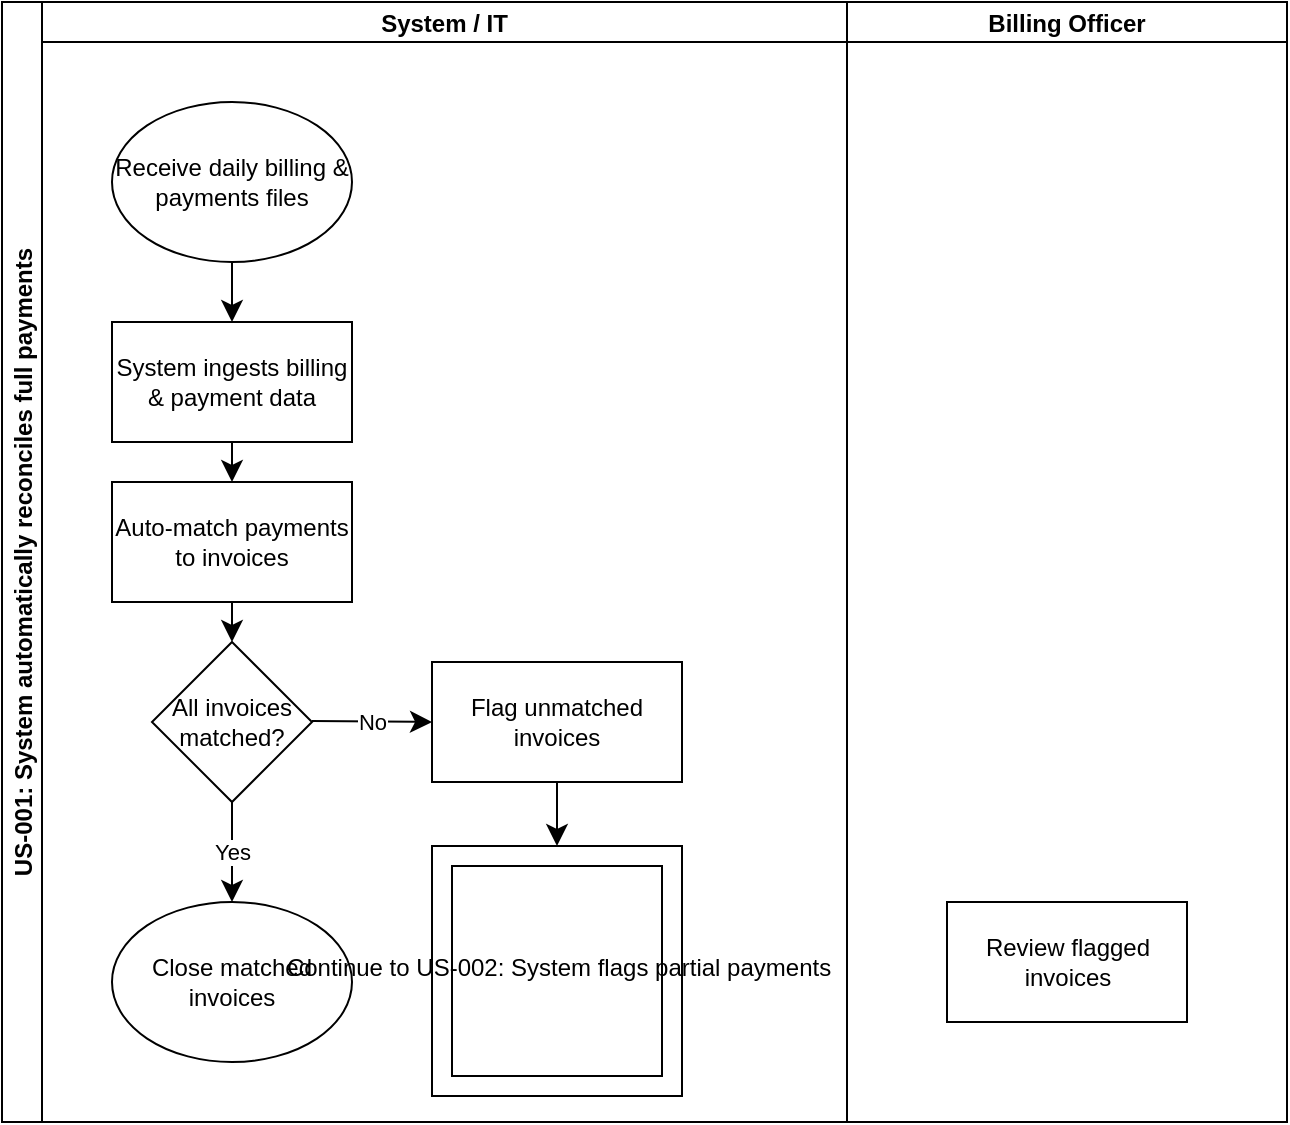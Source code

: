<mxfile version="28.2.0" pages="9">
  <diagram name="Page-1" id="R4zYMKAZUH1EfL0LNs-L">
    <mxGraphModel dx="1188" dy="769" grid="1" gridSize="10" guides="1" tooltips="1" connect="1" arrows="1" fold="1" page="1" pageScale="1" pageWidth="827" pageHeight="1169" math="0" shadow="0">
      <root>
        <mxCell id="0" />
        <mxCell id="1" parent="0" />
        <mxCell id="-iUmL4_1PFdcWPyyGIMi-21" value="US-001: System automatically reconciles full payments" style="swimlane;childLayout=stackLayout;resizeParent=1;resizeParentMax=0;startSize=20;horizontal=0;horizontalStack=1;" vertex="1" parent="1">
          <mxGeometry x="40" y="40" width="642.5" height="560" as="geometry" />
        </mxCell>
        <mxCell id="-iUmL4_1PFdcWPyyGIMi-22" value="System / IT " style="swimlane;startSize=20;" vertex="1" parent="-iUmL4_1PFdcWPyyGIMi-21">
          <mxGeometry x="20" width="402.5" height="560" as="geometry">
            <mxRectangle x="20" width="32" height="560" as="alternateBounds" />
          </mxGeometry>
        </mxCell>
        <mxCell id="-iUmL4_1PFdcWPyyGIMi-23" style="edgeStyle=none;curved=1;rounded=0;orthogonalLoop=1;jettySize=auto;html=1;exitX=0.5;exitY=1;exitDx=0;exitDy=0;entryX=0.5;entryY=0;entryDx=0;entryDy=0;fontSize=12;startSize=8;endSize=8;" edge="1" parent="-iUmL4_1PFdcWPyyGIMi-22" source="-iUmL4_1PFdcWPyyGIMi-24" target="-iUmL4_1PFdcWPyyGIMi-26">
          <mxGeometry relative="1" as="geometry" />
        </mxCell>
        <mxCell id="-iUmL4_1PFdcWPyyGIMi-24" value="Receive daily billing &amp;amp; payments files" style="ellipse;whiteSpace=wrap;html=1;" vertex="1" parent="-iUmL4_1PFdcWPyyGIMi-22">
          <mxGeometry x="35" y="50" width="120" height="80" as="geometry" />
        </mxCell>
        <mxCell id="-iUmL4_1PFdcWPyyGIMi-25" style="edgeStyle=none;curved=1;rounded=0;orthogonalLoop=1;jettySize=auto;html=1;exitX=0.5;exitY=1;exitDx=0;exitDy=0;entryX=0.5;entryY=0;entryDx=0;entryDy=0;fontSize=12;startSize=8;endSize=8;" edge="1" parent="-iUmL4_1PFdcWPyyGIMi-22" source="-iUmL4_1PFdcWPyyGIMi-26" target="-iUmL4_1PFdcWPyyGIMi-28">
          <mxGeometry relative="1" as="geometry" />
        </mxCell>
        <mxCell id="-iUmL4_1PFdcWPyyGIMi-26" value="System ingests billing &amp;amp; payment data" style="rounded=0;whiteSpace=wrap;html=1;" vertex="1" parent="-iUmL4_1PFdcWPyyGIMi-22">
          <mxGeometry x="35" y="160" width="120" height="60" as="geometry" />
        </mxCell>
        <mxCell id="-iUmL4_1PFdcWPyyGIMi-27" style="edgeStyle=none;curved=1;rounded=0;orthogonalLoop=1;jettySize=auto;html=1;exitX=0.5;exitY=1;exitDx=0;exitDy=0;entryX=0.5;entryY=0;entryDx=0;entryDy=0;fontSize=12;startSize=8;endSize=8;" edge="1" parent="-iUmL4_1PFdcWPyyGIMi-22" source="-iUmL4_1PFdcWPyyGIMi-28" target="-iUmL4_1PFdcWPyyGIMi-29">
          <mxGeometry relative="1" as="geometry" />
        </mxCell>
        <mxCell id="-iUmL4_1PFdcWPyyGIMi-28" value="Auto-match payments to invoices" style="rounded=0;whiteSpace=wrap;html=1;" vertex="1" parent="-iUmL4_1PFdcWPyyGIMi-22">
          <mxGeometry x="35" y="240" width="120" height="60" as="geometry" />
        </mxCell>
        <mxCell id="-iUmL4_1PFdcWPyyGIMi-29" value="All invoices matched?" style="rhombus;whiteSpace=wrap;html=1;" vertex="1" parent="-iUmL4_1PFdcWPyyGIMi-22">
          <mxGeometry x="55" y="320" width="80" height="80" as="geometry" />
        </mxCell>
        <mxCell id="-iUmL4_1PFdcWPyyGIMi-30" value="Close matched invoices" style="ellipse;whiteSpace=wrap;html=1;" vertex="1" parent="-iUmL4_1PFdcWPyyGIMi-22">
          <mxGeometry x="35" y="450" width="120" height="80" as="geometry" />
        </mxCell>
        <mxCell id="-iUmL4_1PFdcWPyyGIMi-31" value="Flag unmatched invoices" style="rounded=0;whiteSpace=wrap;html=1;" vertex="1" parent="-iUmL4_1PFdcWPyyGIMi-22">
          <mxGeometry x="195" y="330" width="125" height="60" as="geometry" />
        </mxCell>
        <mxCell id="-iUmL4_1PFdcWPyyGIMi-32" value="" style="endArrow=classic;html=1;rounded=0;fontSize=12;startSize=8;endSize=8;curved=1;entryX=0;entryY=0.5;entryDx=0;entryDy=0;" edge="1" parent="-iUmL4_1PFdcWPyyGIMi-22" target="-iUmL4_1PFdcWPyyGIMi-31">
          <mxGeometry relative="1" as="geometry">
            <mxPoint x="135" y="359.5" as="sourcePoint" />
            <mxPoint x="205" y="360" as="targetPoint" />
          </mxGeometry>
        </mxCell>
        <mxCell id="-iUmL4_1PFdcWPyyGIMi-33" value="No" style="edgeLabel;resizable=0;html=1;;align=center;verticalAlign=middle;" connectable="0" vertex="1" parent="-iUmL4_1PFdcWPyyGIMi-32">
          <mxGeometry relative="1" as="geometry" />
        </mxCell>
        <mxCell id="-iUmL4_1PFdcWPyyGIMi-34" value="" style="endArrow=classic;html=1;rounded=0;fontSize=12;startSize=8;endSize=8;curved=1;entryX=0.5;entryY=0;entryDx=0;entryDy=0;" edge="1" parent="-iUmL4_1PFdcWPyyGIMi-22" target="-iUmL4_1PFdcWPyyGIMi-30">
          <mxGeometry relative="1" as="geometry">
            <mxPoint x="95" y="400" as="sourcePoint" />
            <mxPoint x="255" y="400" as="targetPoint" />
          </mxGeometry>
        </mxCell>
        <mxCell id="-iUmL4_1PFdcWPyyGIMi-35" value="Yes" style="edgeLabel;resizable=0;html=1;;align=center;verticalAlign=middle;" connectable="0" vertex="1" parent="-iUmL4_1PFdcWPyyGIMi-34">
          <mxGeometry relative="1" as="geometry" />
        </mxCell>
        <mxCell id="-iUmL4_1PFdcWPyyGIMi-36" value="" style="verticalLabelPosition=bottom;verticalAlign=top;html=1;shape=mxgraph.basic.frame;dx=10;whiteSpace=wrap;" vertex="1" parent="-iUmL4_1PFdcWPyyGIMi-22">
          <mxGeometry x="195" y="422" width="125" height="125" as="geometry" />
        </mxCell>
        <mxCell id="-iUmL4_1PFdcWPyyGIMi-37" value="&lt;span style=&quot;font-size: 12px; text-wrap-mode: wrap;&quot;&gt;Continue to US-002:&amp;nbsp;System flags partial payments&lt;/span&gt;" style="text;html=1;align=center;verticalAlign=middle;resizable=0;points=[];autosize=1;strokeColor=none;fillColor=none;fontSize=16;" vertex="1" parent="-iUmL4_1PFdcWPyyGIMi-22">
          <mxGeometry x="112.5" y="465" width="290" height="31" as="geometry" />
        </mxCell>
        <mxCell id="-iUmL4_1PFdcWPyyGIMi-38" style="edgeStyle=none;curved=1;rounded=0;orthogonalLoop=1;jettySize=auto;html=1;exitX=0.5;exitY=1;exitDx=0;exitDy=0;entryX=0.5;entryY=0;entryDx=0;entryDy=0;entryPerimeter=0;fontSize=12;startSize=8;endSize=8;" edge="1" parent="-iUmL4_1PFdcWPyyGIMi-22" source="-iUmL4_1PFdcWPyyGIMi-31" target="-iUmL4_1PFdcWPyyGIMi-36">
          <mxGeometry relative="1" as="geometry" />
        </mxCell>
        <mxCell id="-iUmL4_1PFdcWPyyGIMi-39" value="Billing Officer" style="swimlane;startSize=20;" vertex="1" parent="-iUmL4_1PFdcWPyyGIMi-21">
          <mxGeometry x="422.5" width="220" height="560" as="geometry" />
        </mxCell>
        <mxCell id="-iUmL4_1PFdcWPyyGIMi-40" value="Review flagged invoices" style="rounded=0;whiteSpace=wrap;html=1;" vertex="1" parent="-iUmL4_1PFdcWPyyGIMi-39">
          <mxGeometry x="50" y="450" width="120" height="60" as="geometry" />
        </mxCell>
      </root>
    </mxGraphModel>
  </diagram>
  <diagram id="3BdS2pwbt9mrFKYtVr_9" name="Page-2">
    <mxGraphModel dx="861" dy="776" grid="1" gridSize="10" guides="1" tooltips="1" connect="1" arrows="1" fold="1" page="1" pageScale="1" pageWidth="827" pageHeight="1169" math="0" shadow="0">
      <root>
        <mxCell id="0" />
        <mxCell id="1" parent="0" />
        <mxCell id="OYBeeCawDCVQtdTFkf4j-1" value="US-002: Flag Partial Payments" style="swimlane;childLayout=stackLayout;resizeParent=1;resizeParentMax=0;startSize=20;horizontal=0;horizontalStack=1;" parent="1" vertex="1">
          <mxGeometry x="40" y="50" width="642.5" height="640" as="geometry" />
        </mxCell>
        <mxCell id="OYBeeCawDCVQtdTFkf4j-2" value="System / IT " style="swimlane;startSize=20;" parent="OYBeeCawDCVQtdTFkf4j-1" vertex="1">
          <mxGeometry x="20" width="402.5" height="640" as="geometry">
            <mxRectangle x="20" width="32" height="560" as="alternateBounds" />
          </mxGeometry>
        </mxCell>
        <mxCell id="OYBeeCawDCVQtdTFkf4j-3" style="edgeStyle=none;curved=1;rounded=0;orthogonalLoop=1;jettySize=auto;html=1;exitX=0.5;exitY=1;exitDx=0;exitDy=0;entryX=0.5;entryY=0;entryDx=0;entryDy=0;fontSize=12;startSize=8;endSize=8;" parent="OYBeeCawDCVQtdTFkf4j-2" source="OYBeeCawDCVQtdTFkf4j-4" target="OYBeeCawDCVQtdTFkf4j-6" edge="1">
          <mxGeometry relative="1" as="geometry" />
        </mxCell>
        <mxCell id="OYBeeCawDCVQtdTFkf4j-4" value="&lt;div&gt;Receive partial / unmatched&lt;span style=&quot;background-color: transparent; color: light-dark(rgb(0, 0, 0), rgb(255, 255, 255));&quot;&gt;&amp;nbsp;invoices from US-001&lt;/span&gt;&lt;/div&gt;" style="rounded=0;whiteSpace=wrap;html=1;" parent="OYBeeCawDCVQtdTFkf4j-2" vertex="1">
          <mxGeometry x="35" y="40" width="120" height="80" as="geometry" />
        </mxCell>
        <mxCell id="OYBeeCawDCVQtdTFkf4j-5" style="edgeStyle=none;curved=1;rounded=0;orthogonalLoop=1;jettySize=auto;html=1;exitX=0.5;exitY=1;exitDx=0;exitDy=0;entryX=0.5;entryY=0;entryDx=0;entryDy=0;fontSize=12;startSize=8;endSize=8;" parent="OYBeeCawDCVQtdTFkf4j-2" source="OYBeeCawDCVQtdTFkf4j-6" target="OYBeeCawDCVQtdTFkf4j-7" edge="1">
          <mxGeometry relative="1" as="geometry" />
        </mxCell>
        <mxCell id="OYBeeCawDCVQtdTFkf4j-6" value="Check if payment &amp;lt; invoice" style="rounded=0;whiteSpace=wrap;html=1;" parent="OYBeeCawDCVQtdTFkf4j-2" vertex="1">
          <mxGeometry x="35" y="150" width="120" height="60" as="geometry" />
        </mxCell>
        <mxCell id="OYBeeCawDCVQtdTFkf4j-7" value="Is payment partial?" style="rhombus;whiteSpace=wrap;html=1;" parent="OYBeeCawDCVQtdTFkf4j-2" vertex="1">
          <mxGeometry x="55" y="250" width="80" height="80" as="geometry" />
        </mxCell>
        <mxCell id="OYBeeCawDCVQtdTFkf4j-8" value="Route to investigation /&amp;nbsp;closure by Billing Officer" style="rounded=0;whiteSpace=wrap;html=1;" parent="OYBeeCawDCVQtdTFkf4j-2" vertex="1">
          <mxGeometry x="195" y="260" width="125" height="60" as="geometry" />
        </mxCell>
        <mxCell id="OYBeeCawDCVQtdTFkf4j-9" value="" style="endArrow=classic;html=1;rounded=0;fontSize=12;startSize=8;endSize=8;curved=1;entryX=0;entryY=0.5;entryDx=0;entryDy=0;exitX=1;exitY=0.5;exitDx=0;exitDy=0;" parent="OYBeeCawDCVQtdTFkf4j-2" source="OYBeeCawDCVQtdTFkf4j-7" target="OYBeeCawDCVQtdTFkf4j-8" edge="1">
          <mxGeometry relative="1" as="geometry">
            <mxPoint x="135" y="359.5" as="sourcePoint" />
            <mxPoint x="205" y="360" as="targetPoint" />
          </mxGeometry>
        </mxCell>
        <mxCell id="OYBeeCawDCVQtdTFkf4j-10" value="No" style="edgeLabel;resizable=0;html=1;;align=center;verticalAlign=middle;" parent="OYBeeCawDCVQtdTFkf4j-9" connectable="0" vertex="1">
          <mxGeometry relative="1" as="geometry" />
        </mxCell>
        <mxCell id="OYBeeCawDCVQtdTFkf4j-11" value="" style="endArrow=classic;html=1;rounded=0;fontSize=12;startSize=8;endSize=8;curved=1;entryX=0.5;entryY=0;entryDx=0;entryDy=0;exitX=0.5;exitY=1;exitDx=0;exitDy=0;" parent="OYBeeCawDCVQtdTFkf4j-2" source="OYBeeCawDCVQtdTFkf4j-7" target="OYBeeCawDCVQtdTFkf4j-14" edge="1">
          <mxGeometry relative="1" as="geometry">
            <mxPoint x="95" y="400" as="sourcePoint" />
            <mxPoint x="95" y="450" as="targetPoint" />
          </mxGeometry>
        </mxCell>
        <mxCell id="OYBeeCawDCVQtdTFkf4j-12" value="Yes" style="edgeLabel;resizable=0;html=1;;align=center;verticalAlign=middle;" parent="OYBeeCawDCVQtdTFkf4j-11" connectable="0" vertex="1">
          <mxGeometry relative="1" as="geometry" />
        </mxCell>
        <mxCell id="OYBeeCawDCVQtdTFkf4j-13" style="edgeStyle=none;curved=1;rounded=0;orthogonalLoop=1;jettySize=auto;html=1;exitX=0.5;exitY=1;exitDx=0;exitDy=0;entryX=0.5;entryY=0;entryDx=0;entryDy=0;fontSize=12;startSize=8;endSize=8;" parent="OYBeeCawDCVQtdTFkf4j-2" source="OYBeeCawDCVQtdTFkf4j-14" target="OYBeeCawDCVQtdTFkf4j-16" edge="1">
          <mxGeometry relative="1" as="geometry" />
        </mxCell>
        <mxCell id="OYBeeCawDCVQtdTFkf4j-14" value="Flag invoice as exception" style="rounded=0;whiteSpace=wrap;html=1;" parent="OYBeeCawDCVQtdTFkf4j-2" vertex="1">
          <mxGeometry x="35" y="380" width="120" height="60" as="geometry" />
        </mxCell>
        <mxCell id="OYBeeCawDCVQtdTFkf4j-15" style="edgeStyle=none;curved=1;rounded=0;orthogonalLoop=1;jettySize=auto;html=1;exitX=0.5;exitY=1;exitDx=0;exitDy=0;entryX=0.5;entryY=0;entryDx=0;entryDy=0;fontSize=12;startSize=8;endSize=8;" parent="OYBeeCawDCVQtdTFkf4j-2" source="OYBeeCawDCVQtdTFkf4j-16" target="OYBeeCawDCVQtdTFkf4j-17" edge="1">
          <mxGeometry relative="1" as="geometry" />
        </mxCell>
        <mxCell id="OYBeeCawDCVQtdTFkf4j-16" value="Update exception dashboard" style="rounded=0;whiteSpace=wrap;html=1;" parent="OYBeeCawDCVQtdTFkf4j-2" vertex="1">
          <mxGeometry x="35" y="470" width="120" height="60" as="geometry" />
        </mxCell>
        <mxCell id="OYBeeCawDCVQtdTFkf4j-17" value="Send notification" style="rounded=0;whiteSpace=wrap;html=1;" parent="OYBeeCawDCVQtdTFkf4j-2" vertex="1">
          <mxGeometry x="35" y="560" width="120" height="60" as="geometry" />
        </mxCell>
        <mxCell id="OYBeeCawDCVQtdTFkf4j-18" value="Billing Officer" style="swimlane;startSize=20;" parent="OYBeeCawDCVQtdTFkf4j-1" vertex="1">
          <mxGeometry x="422.5" width="220" height="640" as="geometry" />
        </mxCell>
        <mxCell id="OYBeeCawDCVQtdTFkf4j-19" value="Review flagged invoices" style="rounded=0;whiteSpace=wrap;html=1;" parent="OYBeeCawDCVQtdTFkf4j-18" vertex="1">
          <mxGeometry x="37.5" y="560" width="120" height="60" as="geometry" />
        </mxCell>
      </root>
    </mxGraphModel>
  </diagram>
  <diagram id="8pcA9HJnTX96gH-g-ODv" name="Page-3">
    <mxGraphModel dx="703" dy="776" grid="1" gridSize="10" guides="1" tooltips="1" connect="1" arrows="1" fold="1" page="1" pageScale="1" pageWidth="827" pageHeight="1169" math="0" shadow="0">
      <root>
        <mxCell id="0" />
        <mxCell id="1" parent="0" />
        <mxCell id="eta5xOyfLTWFqL1DB3Kz-1" value="Pool" style="swimlane;childLayout=stackLayout;resizeParent=1;resizeParentMax=0;horizontal=1;startSize=20;horizontalStack=0;html=1;" vertex="1" parent="1">
          <mxGeometry x="40" y="40" width="840" height="520" as="geometry" />
        </mxCell>
        <mxCell id="eta5xOyfLTWFqL1DB3Kz-2" value="System / IT" style="swimlane;startSize=20;horizontal=0;html=1;" vertex="1" parent="eta5xOyfLTWFqL1DB3Kz-1">
          <mxGeometry y="20" width="840" height="350" as="geometry" />
        </mxCell>
        <mxCell id="eta5xOyfLTWFqL1DB3Kz-3" value="Daily reconciliation runs" style="ellipse;whiteSpace=wrap;html=1;" vertex="1" parent="eta5xOyfLTWFqL1DB3Kz-2">
          <mxGeometry x="50" y="20" width="120" height="60" as="geometry" />
        </mxCell>
        <mxCell id="eta5xOyfLTWFqL1DB3Kz-4" value="Invoice successfully reconciled?" style="rhombus;whiteSpace=wrap;html=1;" vertex="1" parent="eta5xOyfLTWFqL1DB3Kz-2">
          <mxGeometry x="50" y="120" width="120" height="90" as="geometry" />
        </mxCell>
        <mxCell id="eta5xOyfLTWFqL1DB3Kz-5" value="End" style="ellipse;whiteSpace=wrap;html=1;" vertex="1" parent="eta5xOyfLTWFqL1DB3Kz-2">
          <mxGeometry x="50" y="270" width="120" height="50" as="geometry" />
        </mxCell>
        <mxCell id="eta5xOyfLTWFqL1DB3Kz-6" value="" style="endArrow=classic;html=1;rounded=0;fontSize=12;startSize=8;endSize=8;curved=1;exitX=0.5;exitY=1;exitDx=0;exitDy=0;" edge="1" parent="eta5xOyfLTWFqL1DB3Kz-2" source="eta5xOyfLTWFqL1DB3Kz-4" target="eta5xOyfLTWFqL1DB3Kz-5">
          <mxGeometry relative="1" as="geometry">
            <mxPoint x="230" y="319.5" as="sourcePoint" />
            <mxPoint x="290" y="250" as="targetPoint" />
          </mxGeometry>
        </mxCell>
        <mxCell id="eta5xOyfLTWFqL1DB3Kz-7" value="No" style="edgeLabel;resizable=0;html=1;;align=center;verticalAlign=middle;" connectable="0" vertex="1" parent="eta5xOyfLTWFqL1DB3Kz-6">
          <mxGeometry relative="1" as="geometry" />
        </mxCell>
        <mxCell id="eta5xOyfLTWFqL1DB3Kz-8" value="Yes" style="edgeLabel;html=1;align=center;verticalAlign=middle;resizable=0;points=[];fontSize=12;" vertex="1" connectable="0" parent="eta5xOyfLTWFqL1DB3Kz-6">
          <mxGeometry x="-0.006" y="-2" relative="1" as="geometry">
            <mxPoint as="offset" />
          </mxGeometry>
        </mxCell>
        <mxCell id="eta5xOyfLTWFqL1DB3Kz-9" style="edgeStyle=none;curved=1;rounded=0;orthogonalLoop=1;jettySize=auto;html=1;exitX=1;exitY=0.5;exitDx=0;exitDy=0;entryX=0;entryY=0.5;entryDx=0;entryDy=0;fontSize=12;startSize=8;endSize=8;" edge="1" parent="eta5xOyfLTWFqL1DB3Kz-2" source="eta5xOyfLTWFqL1DB3Kz-10" target="eta5xOyfLTWFqL1DB3Kz-12">
          <mxGeometry relative="1" as="geometry" />
        </mxCell>
        <mxCell id="eta5xOyfLTWFqL1DB3Kz-10" value="Flag Exceptions" style="rounded=0;whiteSpace=wrap;html=1;" vertex="1" parent="eta5xOyfLTWFqL1DB3Kz-2">
          <mxGeometry x="210" y="135" width="120" height="60" as="geometry" />
        </mxCell>
        <mxCell id="eta5xOyfLTWFqL1DB3Kz-11" style="edgeStyle=none;curved=1;rounded=0;orthogonalLoop=1;jettySize=auto;html=1;exitX=1;exitY=0.5;exitDx=0;exitDy=0;fontSize=12;startSize=8;endSize=8;" edge="1" parent="eta5xOyfLTWFqL1DB3Kz-2" source="eta5xOyfLTWFqL1DB3Kz-12" target="eta5xOyfLTWFqL1DB3Kz-14">
          <mxGeometry relative="1" as="geometry" />
        </mxCell>
        <mxCell id="eta5xOyfLTWFqL1DB3Kz-12" value="Filter unresolved" style="rounded=0;whiteSpace=wrap;html=1;" vertex="1" parent="eta5xOyfLTWFqL1DB3Kz-2">
          <mxGeometry x="360" y="135" width="120" height="60" as="geometry" />
        </mxCell>
        <mxCell id="eta5xOyfLTWFqL1DB3Kz-13" style="edgeStyle=none;curved=1;rounded=0;orthogonalLoop=1;jettySize=auto;html=1;exitX=1;exitY=0.5;exitDx=0;exitDy=0;fontSize=12;startSize=8;endSize=8;" edge="1" parent="eta5xOyfLTWFqL1DB3Kz-2" source="eta5xOyfLTWFqL1DB3Kz-14" target="eta5xOyfLTWFqL1DB3Kz-15">
          <mxGeometry relative="1" as="geometry">
            <mxPoint x="570" y="215" as="targetPoint" />
          </mxGeometry>
        </mxCell>
        <mxCell id="eta5xOyfLTWFqL1DB3Kz-14" value="Generate Notification" style="rounded=0;whiteSpace=wrap;html=1;" vertex="1" parent="eta5xOyfLTWFqL1DB3Kz-2">
          <mxGeometry x="510" y="135" width="120" height="60" as="geometry" />
        </mxCell>
        <mxCell id="eta5xOyfLTWFqL1DB3Kz-15" value="Send to Customer Care" style="rounded=0;whiteSpace=wrap;html=1;" vertex="1" parent="eta5xOyfLTWFqL1DB3Kz-2">
          <mxGeometry x="660" y="135" width="120" height="60" as="geometry" />
        </mxCell>
        <mxCell id="eta5xOyfLTWFqL1DB3Kz-16" value="" style="endArrow=classic;html=1;rounded=0;fontSize=12;startSize=8;endSize=8;curved=1;entryX=0;entryY=0.5;entryDx=0;entryDy=0;exitX=1;exitY=0.5;exitDx=0;exitDy=0;" edge="1" parent="eta5xOyfLTWFqL1DB3Kz-2" source="eta5xOyfLTWFqL1DB3Kz-4" target="eta5xOyfLTWFqL1DB3Kz-10">
          <mxGeometry relative="1" as="geometry">
            <mxPoint x="190" y="360" as="sourcePoint" />
            <mxPoint x="190" y="410" as="targetPoint" />
          </mxGeometry>
        </mxCell>
        <mxCell id="eta5xOyfLTWFqL1DB3Kz-17" value="No" style="edgeLabel;resizable=0;html=1;;align=center;verticalAlign=middle;" connectable="0" vertex="1" parent="eta5xOyfLTWFqL1DB3Kz-16">
          <mxGeometry relative="1" as="geometry" />
        </mxCell>
        <mxCell id="eta5xOyfLTWFqL1DB3Kz-18" style="edgeStyle=none;curved=1;rounded=0;orthogonalLoop=1;jettySize=auto;html=1;exitX=0.5;exitY=1;exitDx=0;exitDy=0;fontSize=12;startSize=8;endSize=8;" edge="1" parent="eta5xOyfLTWFqL1DB3Kz-2" source="eta5xOyfLTWFqL1DB3Kz-3" target="eta5xOyfLTWFqL1DB3Kz-4">
          <mxGeometry relative="1" as="geometry">
            <mxPoint x="190" y="80" as="sourcePoint" />
            <mxPoint x="190" y="110" as="targetPoint" />
          </mxGeometry>
        </mxCell>
        <mxCell id="eta5xOyfLTWFqL1DB3Kz-19" value="Customer Care" style="swimlane;startSize=20;horizontal=0;html=1;" vertex="1" parent="eta5xOyfLTWFqL1DB3Kz-1">
          <mxGeometry y="370" width="840" height="150" as="geometry" />
        </mxCell>
        <mxCell id="eta5xOyfLTWFqL1DB3Kz-20" value="Receive Notification" style="rounded=0;whiteSpace=wrap;html=1;" vertex="1" parent="eta5xOyfLTWFqL1DB3Kz-19">
          <mxGeometry x="360" y="50" width="120" height="60" as="geometry" />
        </mxCell>
        <mxCell id="eta5xOyfLTWFqL1DB3Kz-21" style="edgeStyle=none;curved=1;rounded=0;orthogonalLoop=1;jettySize=auto;html=1;exitX=1;exitY=0.5;exitDx=0;exitDy=0;entryX=0;entryY=0.5;entryDx=0;entryDy=0;fontSize=12;startSize=8;endSize=8;" edge="1" parent="eta5xOyfLTWFqL1DB3Kz-19" source="eta5xOyfLTWFqL1DB3Kz-22" target="eta5xOyfLTWFqL1DB3Kz-24">
          <mxGeometry relative="1" as="geometry" />
        </mxCell>
        <mxCell id="eta5xOyfLTWFqL1DB3Kz-22" value="Contact Customer" style="rounded=0;whiteSpace=wrap;html=1;" vertex="1" parent="eta5xOyfLTWFqL1DB3Kz-19">
          <mxGeometry x="520" y="50" width="120" height="60" as="geometry" />
        </mxCell>
        <mxCell id="eta5xOyfLTWFqL1DB3Kz-23" style="edgeStyle=none;curved=1;rounded=0;orthogonalLoop=1;jettySize=auto;html=1;exitX=1;exitY=0.5;exitDx=0;exitDy=0;fontSize=12;startSize=8;endSize=8;exitPerimeter=0;" edge="1" parent="eta5xOyfLTWFqL1DB3Kz-19" source="eta5xOyfLTWFqL1DB3Kz-20" target="eta5xOyfLTWFqL1DB3Kz-22">
          <mxGeometry relative="1" as="geometry" />
        </mxCell>
        <mxCell id="eta5xOyfLTWFqL1DB3Kz-24" value="End" style="ellipse;whiteSpace=wrap;html=1;" vertex="1" parent="eta5xOyfLTWFqL1DB3Kz-19">
          <mxGeometry x="700" y="40" width="120" height="80" as="geometry" />
        </mxCell>
        <mxCell id="eta5xOyfLTWFqL1DB3Kz-25" style="edgeStyle=orthogonalEdgeStyle;rounded=0;orthogonalLoop=1;jettySize=auto;html=1;exitX=0.5;exitY=1;exitDx=0;exitDy=0;" edge="1" parent="eta5xOyfLTWFqL1DB3Kz-1" source="eta5xOyfLTWFqL1DB3Kz-15" target="eta5xOyfLTWFqL1DB3Kz-20">
          <mxGeometry relative="1" as="geometry" />
        </mxCell>
      </root>
    </mxGraphModel>
  </diagram>
  <diagram id="UCfYWQ80gkuihe9iVFF_" name="Page-4">
    <mxGraphModel dx="703" dy="776" grid="1" gridSize="10" guides="1" tooltips="1" connect="1" arrows="1" fold="1" page="1" pageScale="1" pageWidth="827" pageHeight="1169" math="0" shadow="0">
      <root>
        <mxCell id="0" />
        <mxCell id="1" parent="0" />
        <mxCell id="L3N_-I9fdPhrDzSdj1U9-21" value="US-004: Daily Reconciliation Summary for Finance" style="swimlane;childLayout=stackLayout;resizeParent=1;resizeParentMax=0;horizontal=1;startSize=20;horizontalStack=0;html=1;" vertex="1" parent="1">
          <mxGeometry x="80" y="30" width="660" height="390" as="geometry" />
        </mxCell>
        <mxCell id="L3N_-I9fdPhrDzSdj1U9-22" value="System / IT" style="swimlane;startSize=20;horizontal=0;html=1;" vertex="1" parent="L3N_-I9fdPhrDzSdj1U9-21">
          <mxGeometry y="20" width="660" height="230" as="geometry" />
        </mxCell>
        <mxCell id="L3N_-I9fdPhrDzSdj1U9-23" value="" style="endArrow=classic;html=1;rounded=0;fontSize=12;startSize=8;endSize=8;curved=1;exitX=0.5;exitY=1;exitDx=0;exitDy=0;" edge="1" parent="L3N_-I9fdPhrDzSdj1U9-22" source="L3N_-I9fdPhrDzSdj1U9-33">
          <mxGeometry relative="1" as="geometry">
            <mxPoint x="404.5" y="110" as="sourcePoint" />
            <mxPoint x="425" y="210" as="targetPoint" />
          </mxGeometry>
        </mxCell>
        <mxCell id="L3N_-I9fdPhrDzSdj1U9-24" value="No" style="edgeLabel;resizable=0;html=1;;align=center;verticalAlign=middle;" connectable="0" vertex="1" parent="L3N_-I9fdPhrDzSdj1U9-23">
          <mxGeometry relative="1" as="geometry" />
        </mxCell>
        <mxCell id="L3N_-I9fdPhrDzSdj1U9-25" value="Yes" style="edgeLabel;html=1;align=center;verticalAlign=middle;resizable=0;points=[];fontSize=12;" vertex="1" connectable="0" parent="L3N_-I9fdPhrDzSdj1U9-23">
          <mxGeometry x="-0.006" y="-2" relative="1" as="geometry">
            <mxPoint as="offset" />
          </mxGeometry>
        </mxCell>
        <mxCell id="L3N_-I9fdPhrDzSdj1U9-26" value="Send to Customer Care" style="rounded=0;whiteSpace=wrap;html=1;" vertex="1" parent="L3N_-I9fdPhrDzSdj1U9-22">
          <mxGeometry x="500" y="150" width="120" height="60" as="geometry" />
        </mxCell>
        <mxCell id="L3N_-I9fdPhrDzSdj1U9-27" style="edgeStyle=orthogonalEdgeStyle;rounded=0;orthogonalLoop=1;jettySize=auto;html=1;exitX=1;exitY=0.5;exitDx=0;exitDy=0;" edge="1" parent="L3N_-I9fdPhrDzSdj1U9-22" source="L3N_-I9fdPhrDzSdj1U9-28" target="L3N_-I9fdPhrDzSdj1U9-30">
          <mxGeometry relative="1" as="geometry" />
        </mxCell>
        <mxCell id="L3N_-I9fdPhrDzSdj1U9-28" value="Daily reconciliation process completes" style="ellipse;whiteSpace=wrap;html=1;" vertex="1" parent="L3N_-I9fdPhrDzSdj1U9-22">
          <mxGeometry x="45" y="45" width="120" height="80" as="geometry" />
        </mxCell>
        <mxCell id="L3N_-I9fdPhrDzSdj1U9-29" style="edgeStyle=orthogonalEdgeStyle;rounded=0;orthogonalLoop=1;jettySize=auto;html=1;exitX=1;exitY=0.5;exitDx=0;exitDy=0;entryX=0;entryY=0.5;entryDx=0;entryDy=0;" edge="1" parent="L3N_-I9fdPhrDzSdj1U9-22" source="L3N_-I9fdPhrDzSdj1U9-30" target="L3N_-I9fdPhrDzSdj1U9-33">
          <mxGeometry relative="1" as="geometry" />
        </mxCell>
        <mxCell id="L3N_-I9fdPhrDzSdj1U9-30" value="Generate Summary Report" style="rounded=0;whiteSpace=wrap;html=1;" vertex="1" parent="L3N_-I9fdPhrDzSdj1U9-22">
          <mxGeometry x="210" y="55" width="120" height="60" as="geometry" />
        </mxCell>
        <mxCell id="L3N_-I9fdPhrDzSdj1U9-31" style="edgeStyle=orthogonalEdgeStyle;rounded=0;orthogonalLoop=1;jettySize=auto;html=1;exitX=1;exitY=0.5;exitDx=0;exitDy=0;" edge="1" parent="L3N_-I9fdPhrDzSdj1U9-22" source="L3N_-I9fdPhrDzSdj1U9-33" target="L3N_-I9fdPhrDzSdj1U9-26">
          <mxGeometry relative="1" as="geometry" />
        </mxCell>
        <mxCell id="L3N_-I9fdPhrDzSdj1U9-32" value="No" style="edgeLabel;html=1;align=center;verticalAlign=middle;resizable=0;points=[];" vertex="1" connectable="0" parent="L3N_-I9fdPhrDzSdj1U9-31">
          <mxGeometry x="-0.076" y="-3" relative="1" as="geometry">
            <mxPoint x="-27" y="-3" as="offset" />
          </mxGeometry>
        </mxCell>
        <mxCell id="L3N_-I9fdPhrDzSdj1U9-33" value="Highlight Match Rate" style="rhombus;whiteSpace=wrap;html=1;" vertex="1" parent="L3N_-I9fdPhrDzSdj1U9-22">
          <mxGeometry x="370" y="40" width="110" height="90" as="geometry" />
        </mxCell>
        <mxCell id="L3N_-I9fdPhrDzSdj1U9-34" value="Finance Manager" style="swimlane;startSize=20;horizontal=0;html=1;" vertex="1" parent="L3N_-I9fdPhrDzSdj1U9-21">
          <mxGeometry y="250" width="660" height="140" as="geometry" />
        </mxCell>
        <mxCell id="L3N_-I9fdPhrDzSdj1U9-35" style="edgeStyle=none;curved=1;rounded=0;orthogonalLoop=1;jettySize=auto;html=1;exitX=1;exitY=0.5;exitDx=0;exitDy=0;entryX=0;entryY=0.5;entryDx=0;entryDy=0;fontSize=12;startSize=8;endSize=8;" edge="1" parent="L3N_-I9fdPhrDzSdj1U9-34">
          <mxGeometry relative="1" as="geometry">
            <mxPoint x="440" y="69.5" as="sourcePoint" />
            <mxPoint x="500" y="69.5" as="targetPoint" />
          </mxGeometry>
        </mxCell>
        <mxCell id="L3N_-I9fdPhrDzSdj1U9-36" style="edgeStyle=none;curved=1;rounded=0;orthogonalLoop=1;jettySize=auto;html=1;exitX=1;exitY=0.5;exitDx=0;exitDy=0;fontSize=12;startSize=8;endSize=8;exitPerimeter=0;" edge="1" parent="L3N_-I9fdPhrDzSdj1U9-34">
          <mxGeometry relative="1" as="geometry">
            <mxPoint x="280" y="69.5" as="sourcePoint" />
            <mxPoint x="320" y="69.5" as="targetPoint" />
          </mxGeometry>
        </mxCell>
        <mxCell id="L3N_-I9fdPhrDzSdj1U9-37" value="End" style="ellipse;whiteSpace=wrap;html=1;" vertex="1" parent="L3N_-I9fdPhrDzSdj1U9-34">
          <mxGeometry x="500" y="30" width="120" height="80" as="geometry" />
        </mxCell>
        <mxCell id="L3N_-I9fdPhrDzSdj1U9-38" value="Receive Report" style="rounded=0;whiteSpace=wrap;html=1;" vertex="1" parent="L3N_-I9fdPhrDzSdj1U9-34">
          <mxGeometry x="160" y="40" width="120" height="60" as="geometry" />
        </mxCell>
        <mxCell id="L3N_-I9fdPhrDzSdj1U9-39" value="Review Report" style="rounded=0;whiteSpace=wrap;html=1;" vertex="1" parent="L3N_-I9fdPhrDzSdj1U9-34">
          <mxGeometry x="320" y="40" width="120" height="60" as="geometry" />
        </mxCell>
        <mxCell id="L3N_-I9fdPhrDzSdj1U9-40" style="edgeStyle=orthogonalEdgeStyle;rounded=0;orthogonalLoop=1;jettySize=auto;html=1;exitX=0.5;exitY=1;exitDx=0;exitDy=0;entryX=0.5;entryY=0;entryDx=0;entryDy=0;" edge="1" parent="L3N_-I9fdPhrDzSdj1U9-21" source="L3N_-I9fdPhrDzSdj1U9-26" target="L3N_-I9fdPhrDzSdj1U9-37">
          <mxGeometry relative="1" as="geometry" />
        </mxCell>
      </root>
    </mxGraphModel>
  </diagram>
  <diagram id="viTLkNq3g24C_WNsY8Tq" name="Page-5">
    <mxGraphModel dx="703" dy="776" grid="1" gridSize="10" guides="1" tooltips="1" connect="1" arrows="1" fold="1" page="1" pageScale="1" pageWidth="827" pageHeight="1169" math="0" shadow="0">
      <root>
        <mxCell id="0" />
        <mxCell id="1" parent="0" />
        <mxCell id="LFaYC_BXR7kkYEN-PLju-12" value="US-005: Reconciliation Error Logs for IT Support" style="swimlane;childLayout=stackLayout;resizeParent=1;resizeParentMax=0;horizontal=1;startSize=20;horizontalStack=0;html=1;" vertex="1" parent="1">
          <mxGeometry x="40" y="30" width="660" height="330" as="geometry" />
        </mxCell>
        <mxCell id="LFaYC_BXR7kkYEN-PLju-13" value="System / IT" style="swimlane;startSize=20;horizontal=0;html=1;" vertex="1" parent="LFaYC_BXR7kkYEN-PLju-12">
          <mxGeometry y="20" width="660" height="140" as="geometry" />
        </mxCell>
        <mxCell id="LFaYC_BXR7kkYEN-PLju-14" value="Provide filtering options for IT (date, department, severity)" style="rounded=0;whiteSpace=wrap;html=1;" vertex="1" parent="LFaYC_BXR7kkYEN-PLju-13">
          <mxGeometry x="490" y="40" width="120" height="60" as="geometry" />
        </mxCell>
        <mxCell id="LFaYC_BXR7kkYEN-PLju-15" style="edgeStyle=orthogonalEdgeStyle;rounded=0;orthogonalLoop=1;jettySize=auto;html=1;exitX=1;exitY=0.5;exitDx=0;exitDy=0;entryX=0;entryY=0.5;entryDx=0;entryDy=0;" edge="1" parent="LFaYC_BXR7kkYEN-PLju-13" source="LFaYC_BXR7kkYEN-PLju-16" target="LFaYC_BXR7kkYEN-PLju-18">
          <mxGeometry relative="1" as="geometry" />
        </mxCell>
        <mxCell id="LFaYC_BXR7kkYEN-PLju-16" value="Capture reconciliation errors" style="rounded=0;whiteSpace=wrap;html=1;" vertex="1" parent="LFaYC_BXR7kkYEN-PLju-13">
          <mxGeometry x="40" y="40" width="120" height="60" as="geometry" />
        </mxCell>
        <mxCell id="LFaYC_BXR7kkYEN-PLju-17" style="edgeStyle=orthogonalEdgeStyle;rounded=0;orthogonalLoop=1;jettySize=auto;html=1;exitX=1;exitY=0.5;exitDx=0;exitDy=0;entryX=0;entryY=0.5;entryDx=0;entryDy=0;" edge="1" parent="LFaYC_BXR7kkYEN-PLju-13" source="LFaYC_BXR7kkYEN-PLju-18" target="LFaYC_BXR7kkYEN-PLju-20">
          <mxGeometry relative="1" as="geometry" />
        </mxCell>
        <mxCell id="LFaYC_BXR7kkYEN-PLju-18" value="Log invoice ID, customer ID, payment info, failure reason" style="rounded=0;whiteSpace=wrap;html=1;" vertex="1" parent="LFaYC_BXR7kkYEN-PLju-13">
          <mxGeometry x="190" y="40" width="120" height="60" as="geometry" />
        </mxCell>
        <mxCell id="LFaYC_BXR7kkYEN-PLju-19" style="edgeStyle=orthogonalEdgeStyle;rounded=0;orthogonalLoop=1;jettySize=auto;html=1;exitX=1;exitY=0.5;exitDx=0;exitDy=0;" edge="1" parent="LFaYC_BXR7kkYEN-PLju-13" source="LFaYC_BXR7kkYEN-PLju-20" target="LFaYC_BXR7kkYEN-PLju-14">
          <mxGeometry relative="1" as="geometry" />
        </mxCell>
        <mxCell id="LFaYC_BXR7kkYEN-PLju-20" value="Update historical logs (retain 90 days)" style="rounded=0;whiteSpace=wrap;html=1;" vertex="1" parent="LFaYC_BXR7kkYEN-PLju-13">
          <mxGeometry x="340" y="40" width="120" height="60" as="geometry" />
        </mxCell>
        <mxCell id="LFaYC_BXR7kkYEN-PLju-21" value="IT Support Engineer" style="swimlane;startSize=20;horizontal=0;html=1;" vertex="1" parent="LFaYC_BXR7kkYEN-PLju-12">
          <mxGeometry y="160" width="660" height="170" as="geometry" />
        </mxCell>
        <mxCell id="LFaYC_BXR7kkYEN-PLju-22" value="Review logs as needed" style="rounded=0;whiteSpace=wrap;html=1;" vertex="1" parent="LFaYC_BXR7kkYEN-PLju-21">
          <mxGeometry x="400" y="50" width="120" height="60" as="geometry" />
        </mxCell>
      </root>
    </mxGraphModel>
  </diagram>
  <diagram id="hx2JayBOYrGkDvFA8yy2" name="Page-6">
    <mxGraphModel dx="812" dy="776" grid="1" gridSize="10" guides="1" tooltips="1" connect="1" arrows="1" fold="1" page="1" pageScale="1" pageWidth="827" pageHeight="1169" math="0" shadow="0">
      <root>
        <mxCell id="0" />
        <mxCell id="1" parent="0" />
        <mxCell id="B_D4bbfrRCR_gnUcbxVv-1" value="US-006: Auto-Assign Exception to Billing Tea" style="swimlane;childLayout=stackLayout;resizeParent=1;resizeParentMax=0;horizontal=1;startSize=20;horizontalStack=0;html=1;" vertex="1" parent="1">
          <mxGeometry x="30" y="40" width="700" height="490" as="geometry" />
        </mxCell>
        <mxCell id="B_D4bbfrRCR_gnUcbxVv-2" value="System / IT" style="swimlane;startSize=20;horizontal=0;html=1;" vertex="1" parent="B_D4bbfrRCR_gnUcbxVv-1">
          <mxGeometry y="20" width="700" height="210" as="geometry" />
        </mxCell>
        <mxCell id="B_D4bbfrRCR_gnUcbxVv-3" value="Dashboard Updated (Real-Time Status)" style="rounded=0;whiteSpace=wrap;html=1;" vertex="1" parent="B_D4bbfrRCR_gnUcbxVv-2">
          <mxGeometry x="510" y="120" width="120" height="60" as="geometry" />
        </mxCell>
        <mxCell id="B_D4bbfrRCR_gnUcbxVv-4" style="edgeStyle=orthogonalEdgeStyle;rounded=0;orthogonalLoop=1;jettySize=auto;html=1;exitX=1;exitY=0.5;exitDx=0;exitDy=0;entryX=0;entryY=0.5;entryDx=0;entryDy=0;" edge="1" parent="B_D4bbfrRCR_gnUcbxVv-2" source="B_D4bbfrRCR_gnUcbxVv-5" target="B_D4bbfrRCR_gnUcbxVv-7">
          <mxGeometry relative="1" as="geometry" />
        </mxCell>
        <mxCell id="B_D4bbfrRCR_gnUcbxVv-5" value="Check Assignment Rules" style="rounded=0;whiteSpace=wrap;html=1;" vertex="1" parent="B_D4bbfrRCR_gnUcbxVv-2">
          <mxGeometry x="60" y="120" width="120" height="60" as="geometry" />
        </mxCell>
        <mxCell id="B_D4bbfrRCR_gnUcbxVv-6" style="edgeStyle=orthogonalEdgeStyle;rounded=0;orthogonalLoop=1;jettySize=auto;html=1;exitX=1;exitY=0.5;exitDx=0;exitDy=0;entryX=0;entryY=0.5;entryDx=0;entryDy=0;" edge="1" parent="B_D4bbfrRCR_gnUcbxVv-2" source="B_D4bbfrRCR_gnUcbxVv-7" target="B_D4bbfrRCR_gnUcbxVv-9">
          <mxGeometry relative="1" as="geometry" />
        </mxCell>
        <mxCell id="B_D4bbfrRCR_gnUcbxVv-7" value="Assign Exception to Staff Member" style="rounded=0;whiteSpace=wrap;html=1;" vertex="1" parent="B_D4bbfrRCR_gnUcbxVv-2">
          <mxGeometry x="210" y="120" width="120" height="60" as="geometry" />
        </mxCell>
        <mxCell id="B_D4bbfrRCR_gnUcbxVv-8" style="edgeStyle=orthogonalEdgeStyle;rounded=0;orthogonalLoop=1;jettySize=auto;html=1;exitX=1;exitY=0.5;exitDx=0;exitDy=0;" edge="1" parent="B_D4bbfrRCR_gnUcbxVv-2" source="B_D4bbfrRCR_gnUcbxVv-9" target="B_D4bbfrRCR_gnUcbxVv-3">
          <mxGeometry relative="1" as="geometry" />
        </mxCell>
        <mxCell id="B_D4bbfrRCR_gnUcbxVv-9" value="Notification Sent to Assignee" style="rounded=0;whiteSpace=wrap;html=1;" vertex="1" parent="B_D4bbfrRCR_gnUcbxVv-2">
          <mxGeometry x="360" y="120" width="120" height="60" as="geometry" />
        </mxCell>
        <mxCell id="B_D4bbfrRCR_gnUcbxVv-10" style="edgeStyle=orthogonalEdgeStyle;rounded=0;orthogonalLoop=1;jettySize=auto;html=1;exitX=0;exitY=0.5;exitDx=0;exitDy=0;entryX=0;entryY=0.5;entryDx=0;entryDy=0;" edge="1" parent="B_D4bbfrRCR_gnUcbxVv-2" source="B_D4bbfrRCR_gnUcbxVv-11" target="B_D4bbfrRCR_gnUcbxVv-5">
          <mxGeometry relative="1" as="geometry" />
        </mxCell>
        <mxCell id="B_D4bbfrRCR_gnUcbxVv-11" value="Exception detected (from US-005)" style="ellipse;whiteSpace=wrap;html=1;" vertex="1" parent="B_D4bbfrRCR_gnUcbxVv-2">
          <mxGeometry x="60" y="20" width="120" height="80" as="geometry" />
        </mxCell>
        <mxCell id="B_D4bbfrRCR_gnUcbxVv-12" value="End" style="ellipse;whiteSpace=wrap;html=1;" vertex="1" parent="B_D4bbfrRCR_gnUcbxVv-2">
          <mxGeometry x="510" y="40" width="120" height="50" as="geometry" />
        </mxCell>
        <mxCell id="B_D4bbfrRCR_gnUcbxVv-13" value="Billing Manager" style="swimlane;startSize=20;horizontal=0;html=1;" vertex="1" parent="B_D4bbfrRCR_gnUcbxVv-1">
          <mxGeometry y="230" width="700" height="150" as="geometry" />
        </mxCell>
        <mxCell id="B_D4bbfrRCR_gnUcbxVv-14" value="Is Assignee Available?" style="rhombus;whiteSpace=wrap;html=1;" vertex="1" parent="B_D4bbfrRCR_gnUcbxVv-13">
          <mxGeometry x="520" y="30" width="100" height="80" as="geometry" />
        </mxCell>
        <mxCell id="B_D4bbfrRCR_gnUcbxVv-15" style="edgeStyle=orthogonalEdgeStyle;rounded=0;orthogonalLoop=1;jettySize=auto;html=1;exitX=0;exitY=0.5;exitDx=0;exitDy=0;entryX=0.5;entryY=1;entryDx=0;entryDy=0;" edge="1" parent="B_D4bbfrRCR_gnUcbxVv-1" source="B_D4bbfrRCR_gnUcbxVv-22" target="B_D4bbfrRCR_gnUcbxVv-5">
          <mxGeometry relative="1" as="geometry" />
        </mxCell>
        <mxCell id="B_D4bbfrRCR_gnUcbxVv-16" style="edgeStyle=orthogonalEdgeStyle;rounded=0;orthogonalLoop=1;jettySize=auto;html=1;exitX=0.5;exitY=1;exitDx=0;exitDy=0;" edge="1" parent="B_D4bbfrRCR_gnUcbxVv-1" source="B_D4bbfrRCR_gnUcbxVv-3" target="B_D4bbfrRCR_gnUcbxVv-14">
          <mxGeometry relative="1" as="geometry" />
        </mxCell>
        <mxCell id="B_D4bbfrRCR_gnUcbxVv-17" style="edgeStyle=orthogonalEdgeStyle;rounded=0;orthogonalLoop=1;jettySize=auto;html=1;exitX=1;exitY=0.5;exitDx=0;exitDy=0;entryX=1;entryY=0.5;entryDx=0;entryDy=0;" edge="1" parent="B_D4bbfrRCR_gnUcbxVv-1" source="B_D4bbfrRCR_gnUcbxVv-14" target="B_D4bbfrRCR_gnUcbxVv-12">
          <mxGeometry relative="1" as="geometry">
            <mxPoint x="710" y="110" as="targetPoint" />
            <Array as="points">
              <mxPoint x="660" y="300" />
              <mxPoint x="660" y="85" />
            </Array>
          </mxGeometry>
        </mxCell>
        <mxCell id="B_D4bbfrRCR_gnUcbxVv-18" value="Yes" style="edgeLabel;html=1;align=center;verticalAlign=middle;resizable=0;points=[];" vertex="1" connectable="0" parent="B_D4bbfrRCR_gnUcbxVv-17">
          <mxGeometry x="-0.08" y="-1" relative="1" as="geometry">
            <mxPoint x="-21" y="91" as="offset" />
          </mxGeometry>
        </mxCell>
        <mxCell id="B_D4bbfrRCR_gnUcbxVv-19" value="" style="endArrow=classic;html=1;rounded=0;exitX=0.5;exitY=1;exitDx=0;exitDy=0;" edge="1" parent="B_D4bbfrRCR_gnUcbxVv-1" source="B_D4bbfrRCR_gnUcbxVv-14" target="B_D4bbfrRCR_gnUcbxVv-22">
          <mxGeometry width="50" height="50" relative="1" as="geometry">
            <mxPoint x="760" y="215" as="sourcePoint" />
            <mxPoint x="690" y="680" as="targetPoint" />
          </mxGeometry>
        </mxCell>
        <mxCell id="B_D4bbfrRCR_gnUcbxVv-20" value="No" style="edgeLabel;html=1;align=center;verticalAlign=middle;resizable=0;points=[];" vertex="1" connectable="0" parent="B_D4bbfrRCR_gnUcbxVv-19">
          <mxGeometry x="-0.2" y="1" relative="1" as="geometry">
            <mxPoint x="-1" y="-4" as="offset" />
          </mxGeometry>
        </mxCell>
        <mxCell id="B_D4bbfrRCR_gnUcbxVv-21" value="Billing Officer" style="swimlane;startSize=20;horizontal=0;html=1;" vertex="1" parent="B_D4bbfrRCR_gnUcbxVv-1">
          <mxGeometry y="380" width="700" height="110" as="geometry" />
        </mxCell>
        <mxCell id="B_D4bbfrRCR_gnUcbxVv-22" value="Reassign Exception" style="rounded=0;whiteSpace=wrap;html=1;" vertex="1" parent="B_D4bbfrRCR_gnUcbxVv-21">
          <mxGeometry x="510" y="20" width="120" height="60" as="geometry" />
        </mxCell>
      </root>
    </mxGraphModel>
  </diagram>
  <diagram id="VzJ5Jrf25aD_6b8_-1QA" name="Page-7">
    <mxGraphModel dx="812" dy="776" grid="1" gridSize="10" guides="1" tooltips="1" connect="1" arrows="1" fold="1" page="1" pageScale="1" pageWidth="827" pageHeight="1169" math="0" shadow="0">
      <root>
        <mxCell id="0" />
        <mxCell id="1" parent="0" />
        <mxCell id="KISRShH7z91GmaUivxx--1" value="US-007: Dashboard Showing Reconciliation Metrics" style="swimlane;childLayout=stackLayout;resizeParent=1;resizeParentMax=0;horizontal=1;startSize=20;horizontalStack=0;html=1;" vertex="1" parent="1">
          <mxGeometry x="30" y="40" width="700" height="420" as="geometry" />
        </mxCell>
        <mxCell id="KISRShH7z91GmaUivxx--2" value="System / IT" style="swimlane;startSize=20;horizontal=0;html=1;" vertex="1" parent="KISRShH7z91GmaUivxx--1">
          <mxGeometry y="20" width="700" height="210" as="geometry" />
        </mxCell>
        <mxCell id="KISRShH7z91GmaUivxx--3" style="edgeStyle=orthogonalEdgeStyle;rounded=0;orthogonalLoop=1;jettySize=auto;html=1;exitX=1;exitY=0.5;exitDx=0;exitDy=0;entryX=0;entryY=0.5;entryDx=0;entryDy=0;" edge="1" parent="KISRShH7z91GmaUivxx--2" source="KISRShH7z91GmaUivxx--4" target="KISRShH7z91GmaUivxx--5">
          <mxGeometry relative="1" as="geometry" />
        </mxCell>
        <mxCell id="KISRShH7z91GmaUivxx--4" value="Calculate Metrics" style="rounded=0;whiteSpace=wrap;html=1;" vertex="1" parent="KISRShH7z91GmaUivxx--2">
          <mxGeometry x="60" y="100" width="120" height="60" as="geometry" />
        </mxCell>
        <mxCell id="KISRShH7z91GmaUivxx--5" value="Update Dashboard in&amp;nbsp;Near Real-Time&amp;nbsp;" style="rounded=0;whiteSpace=wrap;html=1;" vertex="1" parent="KISRShH7z91GmaUivxx--2">
          <mxGeometry x="210" y="100" width="120" height="60" as="geometry" />
        </mxCell>
        <mxCell id="KISRShH7z91GmaUivxx--6" style="edgeStyle=orthogonalEdgeStyle;rounded=0;orthogonalLoop=1;jettySize=auto;html=1;exitX=0.5;exitY=1;exitDx=0;exitDy=0;entryX=0.5;entryY=0;entryDx=0;entryDy=0;" edge="1" parent="KISRShH7z91GmaUivxx--2" source="KISRShH7z91GmaUivxx--7" target="KISRShH7z91GmaUivxx--4">
          <mxGeometry relative="1" as="geometry" />
        </mxCell>
        <mxCell id="KISRShH7z91GmaUivxx--7" value="Daily Reconciliation Complete" style="ellipse;whiteSpace=wrap;html=1;" vertex="1" parent="KISRShH7z91GmaUivxx--2">
          <mxGeometry x="60" y="10" width="120" height="60" as="geometry" />
        </mxCell>
        <mxCell id="KISRShH7z91GmaUivxx--8" style="edgeStyle=orthogonalEdgeStyle;rounded=0;orthogonalLoop=1;jettySize=auto;html=1;exitX=1;exitY=0.5;exitDx=0;exitDy=0;" edge="1" parent="KISRShH7z91GmaUivxx--2" source="KISRShH7z91GmaUivxx--5">
          <mxGeometry relative="1" as="geometry">
            <mxPoint x="570" y="160" as="sourcePoint" />
            <mxPoint x="360" y="130" as="targetPoint" />
          </mxGeometry>
        </mxCell>
        <mxCell id="KISRShH7z91GmaUivxx--9" style="edgeStyle=orthogonalEdgeStyle;rounded=0;orthogonalLoop=1;jettySize=auto;html=1;exitX=1;exitY=0.5;exitDx=0;exitDy=0;entryX=0;entryY=0.5;entryDx=0;entryDy=0;" edge="1" parent="KISRShH7z91GmaUivxx--2" source="KISRShH7z91GmaUivxx--11" target="KISRShH7z91GmaUivxx--12">
          <mxGeometry relative="1" as="geometry" />
        </mxCell>
        <mxCell id="KISRShH7z91GmaUivxx--10" value="Yes" style="edgeLabel;html=1;align=center;verticalAlign=middle;resizable=0;points=[];" vertex="1" connectable="0" parent="KISRShH7z91GmaUivxx--9">
          <mxGeometry x="-0.371" y="2" relative="1" as="geometry">
            <mxPoint as="offset" />
          </mxGeometry>
        </mxCell>
        <mxCell id="KISRShH7z91GmaUivxx--11" value="Check for Critical Issues" style="rhombus;whiteSpace=wrap;html=1;" vertex="1" parent="KISRShH7z91GmaUivxx--2">
          <mxGeometry x="360" y="90" width="130" height="80" as="geometry" />
        </mxCell>
        <mxCell id="KISRShH7z91GmaUivxx--12" value="Highlight Issue Visually" style="rounded=0;whiteSpace=wrap;html=1;" vertex="1" parent="KISRShH7z91GmaUivxx--2">
          <mxGeometry x="560" y="100" width="120" height="60" as="geometry" />
        </mxCell>
        <mxCell id="KISRShH7z91GmaUivxx--13" value="" style="endArrow=classic;html=1;rounded=0;exitX=0.5;exitY=1;exitDx=0;exitDy=0;" edge="1" parent="KISRShH7z91GmaUivxx--1" source="KISRShH7z91GmaUivxx--11" target="KISRShH7z91GmaUivxx--17">
          <mxGeometry width="50" height="50" relative="1" as="geometry">
            <mxPoint x="410" y="190" as="sourcePoint" />
            <mxPoint x="630" y="680" as="targetPoint" />
          </mxGeometry>
        </mxCell>
        <mxCell id="KISRShH7z91GmaUivxx--14" value="No" style="edgeLabel;html=1;align=center;verticalAlign=middle;resizable=0;points=[];" vertex="1" connectable="0" parent="KISRShH7z91GmaUivxx--13">
          <mxGeometry x="-0.2" y="1" relative="1" as="geometry">
            <mxPoint x="-1" y="-4" as="offset" />
          </mxGeometry>
        </mxCell>
        <mxCell id="KISRShH7z91GmaUivxx--15" value="Billing Manager" style="swimlane;startSize=20;horizontal=0;html=1;" vertex="1" parent="KISRShH7z91GmaUivxx--1">
          <mxGeometry y="230" width="700" height="190" as="geometry" />
        </mxCell>
        <mxCell id="KISRShH7z91GmaUivxx--16" style="edgeStyle=orthogonalEdgeStyle;rounded=0;orthogonalLoop=1;jettySize=auto;html=1;exitX=0.5;exitY=1;exitDx=0;exitDy=0;entryX=0.5;entryY=0;entryDx=0;entryDy=0;" edge="1" parent="KISRShH7z91GmaUivxx--15" source="KISRShH7z91GmaUivxx--17" target="KISRShH7z91GmaUivxx--18">
          <mxGeometry relative="1" as="geometry" />
        </mxCell>
        <mxCell id="KISRShH7z91GmaUivxx--17" value="View Dashboard &amp;amp; Metrics&amp;nbsp;Monitor Performance&amp;nbsp;Trends / Exceptions" style="rounded=0;whiteSpace=wrap;html=1;" vertex="1" parent="KISRShH7z91GmaUivxx--15">
          <mxGeometry x="365" y="20" width="120" height="60" as="geometry" />
        </mxCell>
        <mxCell id="KISRShH7z91GmaUivxx--18" value="Export Weekly / Monthly&amp;nbsp;Reports" style="rounded=0;whiteSpace=wrap;html=1;" vertex="1" parent="KISRShH7z91GmaUivxx--15">
          <mxGeometry x="365" y="110" width="120" height="60" as="geometry" />
        </mxCell>
        <mxCell id="KISRShH7z91GmaUivxx--19" style="edgeStyle=orthogonalEdgeStyle;rounded=0;orthogonalLoop=1;jettySize=auto;html=1;exitX=0.5;exitY=1;exitDx=0;exitDy=0;entryX=1;entryY=0.5;entryDx=0;entryDy=0;" edge="1" parent="KISRShH7z91GmaUivxx--1" source="KISRShH7z91GmaUivxx--12" target="KISRShH7z91GmaUivxx--17">
          <mxGeometry relative="1" as="geometry" />
        </mxCell>
      </root>
    </mxGraphModel>
  </diagram>
  <diagram id="ejcnO4vPj67eAD29MprT" name="Page-8">
    <mxGraphModel dx="861" dy="776" grid="1" gridSize="10" guides="1" tooltips="1" connect="1" arrows="1" fold="1" page="1" pageScale="1" pageWidth="827" pageHeight="1169" math="0" shadow="0">
      <root>
        <mxCell id="0" />
        <mxCell id="1" parent="0" />
        <mxCell id="CSd_xaYnCBVFWz7g373d-1" value="US-008: Email Alerts for Overdue Invoices" style="swimlane;childLayout=stackLayout;resizeParent=1;resizeParentMax=0;horizontal=1;startSize=20;horizontalStack=0;html=1;" vertex="1" parent="1">
          <mxGeometry x="30" y="40" width="760" height="500" as="geometry" />
        </mxCell>
        <mxCell id="CSd_xaYnCBVFWz7g373d-2" value="System / IT" style="swimlane;startSize=20;horizontal=0;html=1;" vertex="1" parent="CSd_xaYnCBVFWz7g373d-1">
          <mxGeometry y="20" width="760" height="350" as="geometry" />
        </mxCell>
        <mxCell id="CSd_xaYnCBVFWz7g373d-30" style="edgeStyle=orthogonalEdgeStyle;rounded=0;orthogonalLoop=1;jettySize=auto;html=1;exitX=1;exitY=0.5;exitDx=0;exitDy=0;entryX=0;entryY=0.5;entryDx=0;entryDy=0;" edge="1" parent="CSd_xaYnCBVFWz7g373d-2" source="CSd_xaYnCBVFWz7g373d-4" target="CSd_xaYnCBVFWz7g373d-11">
          <mxGeometry relative="1" as="geometry" />
        </mxCell>
        <mxCell id="CSd_xaYnCBVFWz7g373d-4" value="Identify Overdue Invoices&amp;nbsp;Check against thresholds&amp;nbsp;(30/60/90 days)" style="rounded=0;whiteSpace=wrap;html=1;" vertex="1" parent="CSd_xaYnCBVFWz7g373d-2">
          <mxGeometry x="35" y="120" width="160" height="70" as="geometry" />
        </mxCell>
        <mxCell id="CSd_xaYnCBVFWz7g373d-5" style="edgeStyle=orthogonalEdgeStyle;rounded=0;orthogonalLoop=1;jettySize=auto;html=1;exitX=0.5;exitY=1;exitDx=0;exitDy=0;entryX=0.5;entryY=0;entryDx=0;entryDy=0;" edge="1" parent="CSd_xaYnCBVFWz7g373d-2" source="CSd_xaYnCBVFWz7g373d-6" target="CSd_xaYnCBVFWz7g373d-4">
          <mxGeometry relative="1" as="geometry" />
        </mxCell>
        <mxCell id="CSd_xaYnCBVFWz7g373d-6" value="Daily Invoice Check" style="ellipse;whiteSpace=wrap;html=1;" vertex="1" parent="CSd_xaYnCBVFWz7g373d-2">
          <mxGeometry x="55" y="30" width="120" height="60" as="geometry" />
        </mxCell>
        <mxCell id="CSd_xaYnCBVFWz7g373d-7" style="edgeStyle=orthogonalEdgeStyle;rounded=0;orthogonalLoop=1;jettySize=auto;html=1;exitX=0.5;exitY=1;exitDx=0;exitDy=0;entryX=0.5;entryY=0;entryDx=0;entryDy=0;" edge="1" parent="CSd_xaYnCBVFWz7g373d-2" source="CSd_xaYnCBVFWz7g373d-11" target="CSd_xaYnCBVFWz7g373d-13">
          <mxGeometry relative="1" as="geometry">
            <mxPoint x="365" y="355" as="targetPoint" />
          </mxGeometry>
        </mxCell>
        <mxCell id="CSd_xaYnCBVFWz7g373d-8" value="Yes" style="edgeLabel;html=1;align=center;verticalAlign=middle;resizable=0;points=[];" vertex="1" connectable="0" parent="CSd_xaYnCBVFWz7g373d-7">
          <mxGeometry x="-0.371" y="2" relative="1" as="geometry">
            <mxPoint as="offset" />
          </mxGeometry>
        </mxCell>
        <mxCell id="CSd_xaYnCBVFWz7g373d-9" style="edgeStyle=orthogonalEdgeStyle;rounded=0;orthogonalLoop=1;jettySize=auto;html=1;exitX=0.5;exitY=0;exitDx=0;exitDy=0;entryX=0;entryY=0.5;entryDx=0;entryDy=0;" edge="1" parent="CSd_xaYnCBVFWz7g373d-2" source="CSd_xaYnCBVFWz7g373d-11" target="CSd_xaYnCBVFWz7g373d-20">
          <mxGeometry relative="1" as="geometry" />
        </mxCell>
        <mxCell id="CSd_xaYnCBVFWz7g373d-10" value="No" style="edgeLabel;html=1;align=center;verticalAlign=middle;resizable=0;points=[];" vertex="1" connectable="0" parent="CSd_xaYnCBVFWz7g373d-9">
          <mxGeometry x="-0.635" y="-4" relative="1" as="geometry">
            <mxPoint x="-4" y="7" as="offset" />
          </mxGeometry>
        </mxCell>
        <mxCell id="CSd_xaYnCBVFWz7g373d-11" value="Are there overdue?" style="rhombus;whiteSpace=wrap;html=1;" vertex="1" parent="CSd_xaYnCBVFWz7g373d-2">
          <mxGeometry x="230" y="115" width="130" height="80" as="geometry" />
        </mxCell>
        <mxCell id="CSd_xaYnCBVFWz7g373d-12" style="edgeStyle=orthogonalEdgeStyle;rounded=0;orthogonalLoop=1;jettySize=auto;html=1;exitX=1;exitY=0.5;exitDx=0;exitDy=0;entryX=0;entryY=0.5;entryDx=0;entryDy=0;" edge="1" parent="CSd_xaYnCBVFWz7g373d-2" source="CSd_xaYnCBVFWz7g373d-13" target="CSd_xaYnCBVFWz7g373d-15">
          <mxGeometry relative="1" as="geometry" />
        </mxCell>
        <mxCell id="CSd_xaYnCBVFWz7g373d-13" value="Generate&lt;div&gt;Email Alerts&lt;/div&gt;" style="rounded=0;whiteSpace=wrap;html=1;" vertex="1" parent="CSd_xaYnCBVFWz7g373d-2">
          <mxGeometry x="235" y="270" width="120" height="60" as="geometry" />
        </mxCell>
        <mxCell id="CSd_xaYnCBVFWz7g373d-14" style="edgeStyle=orthogonalEdgeStyle;rounded=0;orthogonalLoop=1;jettySize=auto;html=1;exitX=1;exitY=0.5;exitDx=0;exitDy=0;entryX=0;entryY=0.5;entryDx=0;entryDy=0;" edge="1" parent="CSd_xaYnCBVFWz7g373d-2" source="CSd_xaYnCBVFWz7g373d-15" target="CSd_xaYnCBVFWz7g373d-17">
          <mxGeometry relative="1" as="geometry" />
        </mxCell>
        <mxCell id="CSd_xaYnCBVFWz7g373d-15" value="Send Emails to Finance Team" style="rounded=0;whiteSpace=wrap;html=1;" vertex="1" parent="CSd_xaYnCBVFWz7g373d-2">
          <mxGeometry x="385" y="270" width="120" height="60" as="geometry" />
        </mxCell>
        <mxCell id="CSd_xaYnCBVFWz7g373d-29" style="edgeStyle=orthogonalEdgeStyle;rounded=0;orthogonalLoop=1;jettySize=auto;html=1;exitX=1;exitY=0.5;exitDx=0;exitDy=0;entryX=0.5;entryY=1;entryDx=0;entryDy=0;" edge="1" parent="CSd_xaYnCBVFWz7g373d-2" source="CSd_xaYnCBVFWz7g373d-17" target="CSd_xaYnCBVFWz7g373d-18">
          <mxGeometry relative="1" as="geometry">
            <mxPoint x="705" y="90" as="targetPoint" />
          </mxGeometry>
        </mxCell>
        <mxCell id="CSd_xaYnCBVFWz7g373d-17" value="Log Sent Alerts for Audit" style="rounded=0;whiteSpace=wrap;html=1;" vertex="1" parent="CSd_xaYnCBVFWz7g373d-2">
          <mxGeometry x="535" y="270" width="120" height="60" as="geometry" />
        </mxCell>
        <mxCell id="CSd_xaYnCBVFWz7g373d-18" value="End" style="ellipse;whiteSpace=wrap;html=1;" vertex="1" parent="CSd_xaYnCBVFWz7g373d-2">
          <mxGeometry x="620" y="30" width="120" height="60" as="geometry" />
        </mxCell>
        <mxCell id="CSd_xaYnCBVFWz7g373d-19" style="edgeStyle=orthogonalEdgeStyle;rounded=0;orthogonalLoop=1;jettySize=auto;html=1;exitX=1;exitY=0.5;exitDx=0;exitDy=0;entryX=0;entryY=0.5;entryDx=0;entryDy=0;" edge="1" parent="CSd_xaYnCBVFWz7g373d-2" source="CSd_xaYnCBVFWz7g373d-20" target="CSd_xaYnCBVFWz7g373d-18">
          <mxGeometry relative="1" as="geometry">
            <mxPoint x="645" y="155" as="targetPoint" />
          </mxGeometry>
        </mxCell>
        <mxCell id="CSd_xaYnCBVFWz7g373d-20" value="Log No Alerts" style="rounded=0;whiteSpace=wrap;html=1;" vertex="1" parent="CSd_xaYnCBVFWz7g373d-2">
          <mxGeometry x="415" y="30" width="120" height="60" as="geometry" />
        </mxCell>
        <mxCell id="CSd_xaYnCBVFWz7g373d-21" value="Billing Manager" style="swimlane;startSize=20;horizontal=0;html=1;" vertex="1" parent="CSd_xaYnCBVFWz7g373d-1">
          <mxGeometry y="370" width="760" height="130" as="geometry" />
        </mxCell>
        <mxCell id="CSd_xaYnCBVFWz7g373d-22" value="Receive Alerts&amp;nbsp;Take Action on Overdue Invoices" style="rounded=0;whiteSpace=wrap;html=1;" vertex="1" parent="CSd_xaYnCBVFWz7g373d-21">
          <mxGeometry x="385" y="20" width="120" height="60" as="geometry" />
        </mxCell>
        <mxCell id="CSd_xaYnCBVFWz7g373d-23" style="edgeStyle=orthogonalEdgeStyle;rounded=0;orthogonalLoop=1;jettySize=auto;html=1;exitX=0.5;exitY=1;exitDx=0;exitDy=0;" edge="1" parent="CSd_xaYnCBVFWz7g373d-1" source="CSd_xaYnCBVFWz7g373d-15" target="CSd_xaYnCBVFWz7g373d-22">
          <mxGeometry relative="1" as="geometry" />
        </mxCell>
        <mxCell id="CSd_xaYnCBVFWz7g373d-28" style="edgeStyle=orthogonalEdgeStyle;rounded=0;orthogonalLoop=1;jettySize=auto;html=1;exitX=1;exitY=0.5;exitDx=0;exitDy=0;entryX=0.5;entryY=1;entryDx=0;entryDy=0;" edge="1" parent="CSd_xaYnCBVFWz7g373d-1" source="CSd_xaYnCBVFWz7g373d-22" target="CSd_xaYnCBVFWz7g373d-18">
          <mxGeometry relative="1" as="geometry">
            <mxPoint x="705" y="120" as="targetPoint" />
          </mxGeometry>
        </mxCell>
      </root>
    </mxGraphModel>
  </diagram>
  <diagram id="aw0CZdDW3XuBCJTYmKNy" name="Page-9">
    <mxGraphModel dx="840" dy="776" grid="1" gridSize="10" guides="1" tooltips="1" connect="1" arrows="1" fold="1" page="1" pageScale="1" pageWidth="827" pageHeight="1169" math="0" shadow="0">
      <root>
        <mxCell id="0" />
        <mxCell id="1" parent="0" />
        <mxCell id="eJsnP_MNi_-mP_wqmJy9-1" value="US-001 → US-008" style="swimlane;childLayout=stackLayout;resizeParent=1;resizeParentMax=0;startSize=20;horizontal=0;horizontalStack=1;" vertex="1" parent="1">
          <mxGeometry x="34" y="40" width="900" height="710" as="geometry" />
        </mxCell>
        <mxCell id="eJsnP_MNi_-mP_wqmJy9-7" value="System" style="swimlane;startSize=20;" vertex="1" parent="eJsnP_MNi_-mP_wqmJy9-1">
          <mxGeometry x="20" width="170" height="710" as="geometry" />
        </mxCell>
        <mxCell id="eJsnP_MNi_-mP_wqmJy9-14" style="edgeStyle=orthogonalEdgeStyle;rounded=0;orthogonalLoop=1;jettySize=auto;html=1;exitX=0.5;exitY=1;exitDx=0;exitDy=0;entryX=0.5;entryY=0;entryDx=0;entryDy=0;" edge="1" parent="eJsnP_MNi_-mP_wqmJy9-7" source="eJsnP_MNi_-mP_wqmJy9-8" target="eJsnP_MNi_-mP_wqmJy9-9">
          <mxGeometry relative="1" as="geometry" />
        </mxCell>
        <mxCell id="eJsnP_MNi_-mP_wqmJy9-8" value="US-001: reconciles full payments" style="rounded=0;whiteSpace=wrap;html=1;" vertex="1" parent="eJsnP_MNi_-mP_wqmJy9-7">
          <mxGeometry x="25" y="50" width="120" height="60" as="geometry" />
        </mxCell>
        <mxCell id="eJsnP_MNi_-mP_wqmJy9-15" style="edgeStyle=orthogonalEdgeStyle;rounded=0;orthogonalLoop=1;jettySize=auto;html=1;exitX=0.5;exitY=1;exitDx=0;exitDy=0;entryX=0.5;entryY=0;entryDx=0;entryDy=0;" edge="1" parent="eJsnP_MNi_-mP_wqmJy9-7" source="eJsnP_MNi_-mP_wqmJy9-9" target="eJsnP_MNi_-mP_wqmJy9-10">
          <mxGeometry relative="1" as="geometry" />
        </mxCell>
        <mxCell id="eJsnP_MNi_-mP_wqmJy9-9" value="US-002: Flag Partial Payments" style="rounded=0;whiteSpace=wrap;html=1;" vertex="1" parent="eJsnP_MNi_-mP_wqmJy9-7">
          <mxGeometry x="25" y="150" width="120" height="60" as="geometry" />
        </mxCell>
        <mxCell id="eJsnP_MNi_-mP_wqmJy9-16" style="edgeStyle=orthogonalEdgeStyle;rounded=0;orthogonalLoop=1;jettySize=auto;html=1;exitX=0.5;exitY=1;exitDx=0;exitDy=0;" edge="1" parent="eJsnP_MNi_-mP_wqmJy9-7" source="eJsnP_MNi_-mP_wqmJy9-10" target="eJsnP_MNi_-mP_wqmJy9-11">
          <mxGeometry relative="1" as="geometry" />
        </mxCell>
        <mxCell id="eJsnP_MNi_-mP_wqmJy9-10" value="US-003: Notify Customer Care of Failed Reconciliations" style="rounded=0;whiteSpace=wrap;html=1;" vertex="1" parent="eJsnP_MNi_-mP_wqmJy9-7">
          <mxGeometry x="25" y="250" width="120" height="60" as="geometry" />
        </mxCell>
        <mxCell id="eJsnP_MNi_-mP_wqmJy9-17" style="edgeStyle=orthogonalEdgeStyle;rounded=0;orthogonalLoop=1;jettySize=auto;html=1;exitX=0.5;exitY=1;exitDx=0;exitDy=0;" edge="1" parent="eJsnP_MNi_-mP_wqmJy9-7" source="eJsnP_MNi_-mP_wqmJy9-11" target="eJsnP_MNi_-mP_wqmJy9-12">
          <mxGeometry relative="1" as="geometry" />
        </mxCell>
        <mxCell id="eJsnP_MNi_-mP_wqmJy9-11" value="US-004: Daily Reconciliation Summary for Finance" style="rounded=0;whiteSpace=wrap;html=1;" vertex="1" parent="eJsnP_MNi_-mP_wqmJy9-7">
          <mxGeometry x="25" y="350" width="120" height="60" as="geometry" />
        </mxCell>
        <mxCell id="eJsnP_MNi_-mP_wqmJy9-18" style="edgeStyle=orthogonalEdgeStyle;rounded=0;orthogonalLoop=1;jettySize=auto;html=1;exitX=0.5;exitY=1;exitDx=0;exitDy=0;entryX=0.5;entryY=0;entryDx=0;entryDy=0;" edge="1" parent="eJsnP_MNi_-mP_wqmJy9-7" source="eJsnP_MNi_-mP_wqmJy9-12" target="eJsnP_MNi_-mP_wqmJy9-13">
          <mxGeometry relative="1" as="geometry" />
        </mxCell>
        <mxCell id="eJsnP_MNi_-mP_wqmJy9-12" value="US-005: Error Logs for IT" style="rounded=0;whiteSpace=wrap;html=1;" vertex="1" parent="eJsnP_MNi_-mP_wqmJy9-7">
          <mxGeometry x="25" y="450" width="120" height="60" as="geometry" />
        </mxCell>
        <mxCell id="eJsnP_MNi_-mP_wqmJy9-13" value="US-006: Auto-Assign Exception to Billing Team" style="rounded=0;whiteSpace=wrap;html=1;" vertex="1" parent="eJsnP_MNi_-mP_wqmJy9-7">
          <mxGeometry x="26" y="545" width="120" height="60" as="geometry" />
        </mxCell>
        <mxCell id="eJsnP_MNi_-mP_wqmJy9-2" value="Lane 1" style="swimlane;startSize=20;" vertex="1" parent="eJsnP_MNi_-mP_wqmJy9-1">
          <mxGeometry x="190" width="150" height="710" as="geometry" />
        </mxCell>
        <mxCell id="eJsnP_MNi_-mP_wqmJy9-22" style="edgeStyle=orthogonalEdgeStyle;rounded=0;orthogonalLoop=1;jettySize=auto;html=1;exitX=0.5;exitY=0;exitDx=0;exitDy=0;entryX=0.5;entryY=1;entryDx=0;entryDy=0;" edge="1" parent="eJsnP_MNi_-mP_wqmJy9-2" source="eJsnP_MNi_-mP_wqmJy9-19" target="eJsnP_MNi_-mP_wqmJy9-21">
          <mxGeometry relative="1" as="geometry" />
        </mxCell>
        <mxCell id="eJsnP_MNi_-mP_wqmJy9-19" value="Receive Notification&amp;nbsp;&amp;amp; Contact Customer" style="rounded=0;whiteSpace=wrap;html=1;" vertex="1" parent="eJsnP_MNi_-mP_wqmJy9-2">
          <mxGeometry x="15" y="250" width="120" height="60" as="geometry" />
        </mxCell>
        <mxCell id="eJsnP_MNi_-mP_wqmJy9-21" value="End" style="ellipse;whiteSpace=wrap;html=1;" vertex="1" parent="eJsnP_MNi_-mP_wqmJy9-2">
          <mxGeometry x="15" y="170" width="120" height="50" as="geometry" />
        </mxCell>
        <mxCell id="eJsnP_MNi_-mP_wqmJy9-23" value="Receive Daily Summary&amp;nbsp;Report &amp;amp; Track Metrics" style="rounded=0;whiteSpace=wrap;html=1;" vertex="1" parent="eJsnP_MNi_-mP_wqmJy9-2">
          <mxGeometry x="15" y="350" width="120" height="60" as="geometry" />
        </mxCell>
        <mxCell id="eJsnP_MNi_-mP_wqmJy9-3" value="Lane 2" style="swimlane;startSize=20;" vertex="1" parent="eJsnP_MNi_-mP_wqmJy9-1">
          <mxGeometry x="340" width="160" height="710" as="geometry" />
        </mxCell>
        <mxCell id="eJsnP_MNi_-mP_wqmJy9-4" value="Lane 3" style="swimlane;startSize=20;" vertex="1" parent="eJsnP_MNi_-mP_wqmJy9-1">
          <mxGeometry x="500" width="150" height="710" as="geometry" />
        </mxCell>
        <mxCell id="eJsnP_MNi_-mP_wqmJy9-5" value="Lane 3" style="swimlane;startSize=20;" vertex="1" parent="eJsnP_MNi_-mP_wqmJy9-1">
          <mxGeometry x="650" width="130" height="710" as="geometry" />
        </mxCell>
        <mxCell id="eJsnP_MNi_-mP_wqmJy9-6" value="Lane 3" style="swimlane;startSize=20;" vertex="1" parent="eJsnP_MNi_-mP_wqmJy9-1">
          <mxGeometry x="780" width="120" height="710" as="geometry" />
        </mxCell>
        <mxCell id="eJsnP_MNi_-mP_wqmJy9-20" style="edgeStyle=orthogonalEdgeStyle;rounded=0;orthogonalLoop=1;jettySize=auto;html=1;exitX=1;exitY=0.5;exitDx=0;exitDy=0;entryX=0;entryY=0.5;entryDx=0;entryDy=0;" edge="1" parent="eJsnP_MNi_-mP_wqmJy9-1" source="eJsnP_MNi_-mP_wqmJy9-10" target="eJsnP_MNi_-mP_wqmJy9-19">
          <mxGeometry relative="1" as="geometry" />
        </mxCell>
        <mxCell id="eJsnP_MNi_-mP_wqmJy9-24" style="edgeStyle=orthogonalEdgeStyle;rounded=0;orthogonalLoop=1;jettySize=auto;html=1;exitX=1;exitY=0.5;exitDx=0;exitDy=0;entryX=0;entryY=0.5;entryDx=0;entryDy=0;" edge="1" parent="eJsnP_MNi_-mP_wqmJy9-1" source="eJsnP_MNi_-mP_wqmJy9-11" target="eJsnP_MNi_-mP_wqmJy9-23">
          <mxGeometry relative="1" as="geometry" />
        </mxCell>
      </root>
    </mxGraphModel>
  </diagram>
</mxfile>
